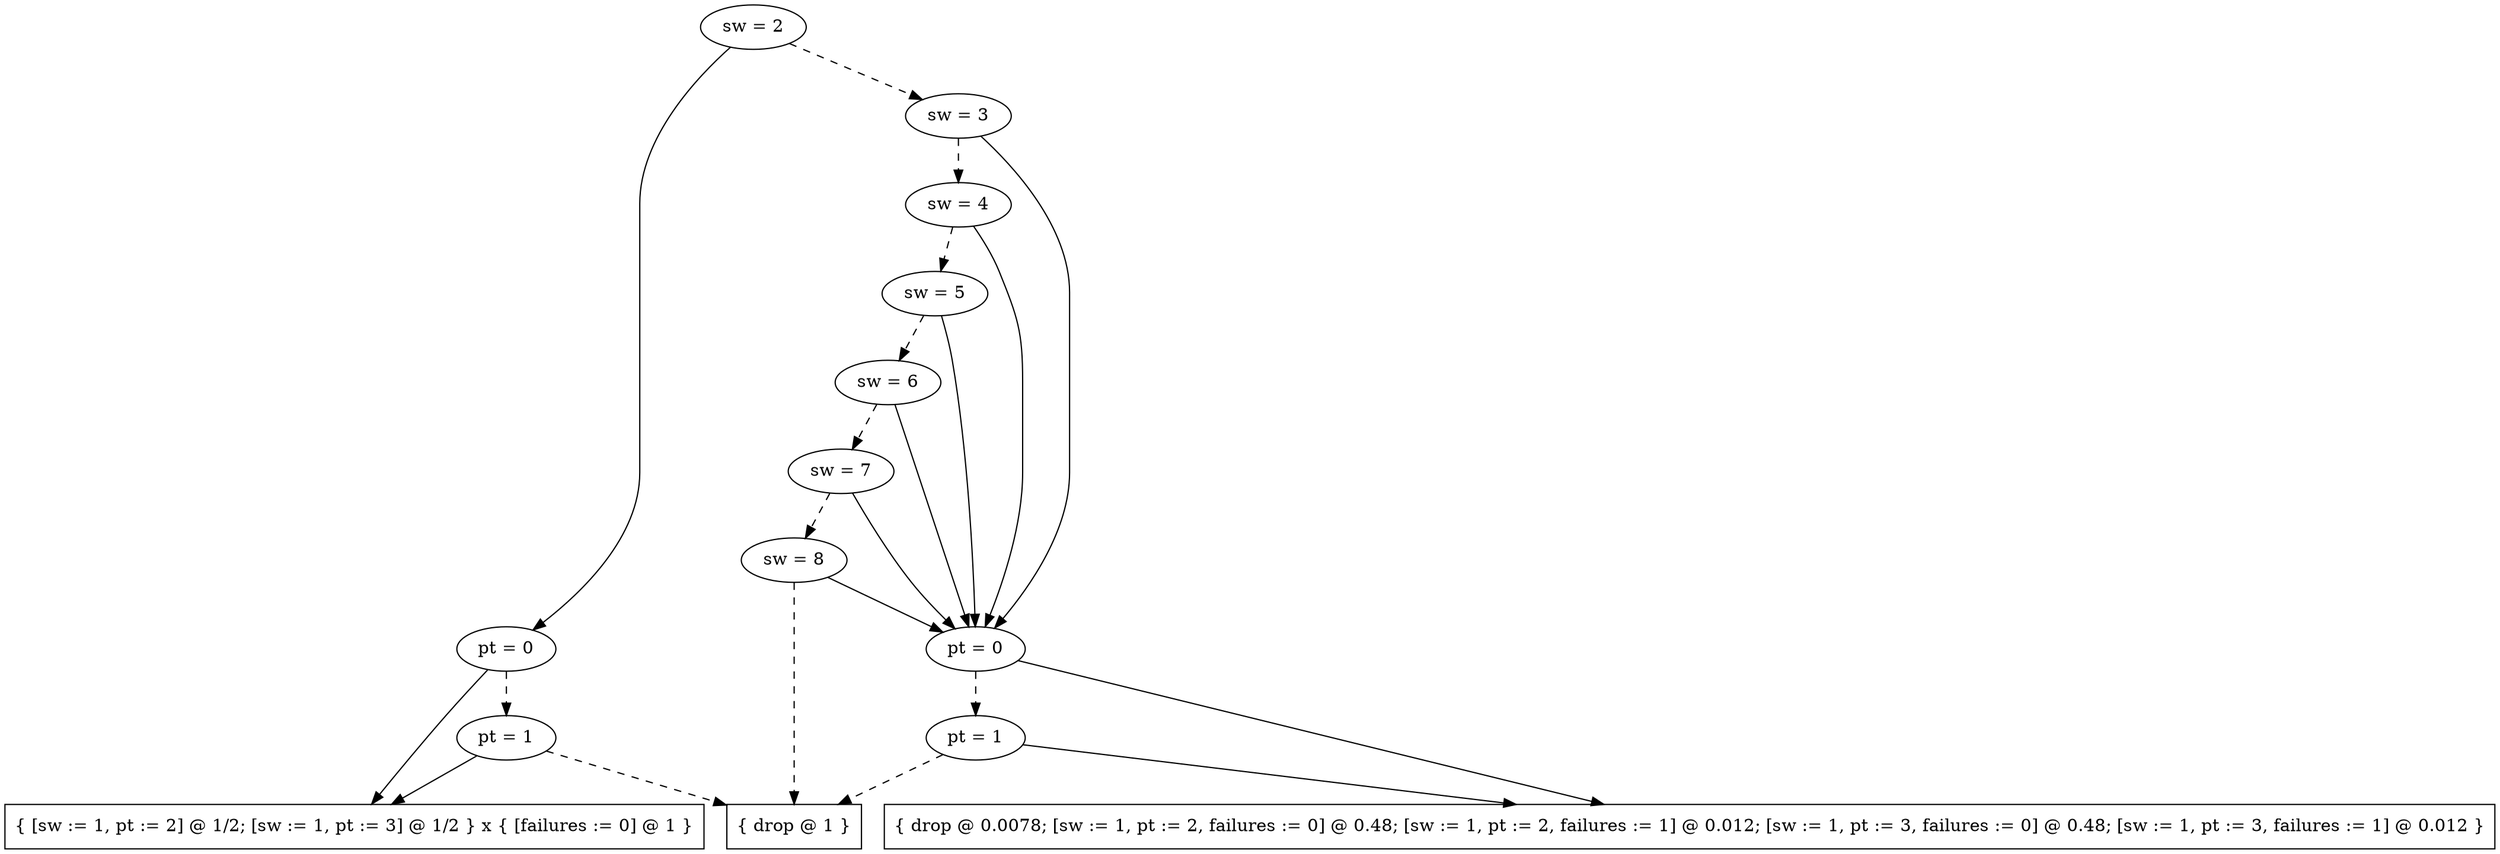 digraph tdk {
1226 [label="sw = 2"];
1226 -> 1211;
1226 -> 1224 [style="dashed"];
1211 [label="pt = 0"];
1211 -> 1130;
1211 -> 1157 [style="dashed"];
1130 [shape=box label="{ [sw := 1, pt := 2] @ 1/2; [sw := 1, pt := 3] @ 1/2 } x { [failures := 0] @ 1 }"];
1157 [label="pt = 1"];
1157 -> 1130;
1157 -> 0 [style="dashed"];
0 [shape=box label="{ drop @ 1 }"];
1224 [label="sw = 3"];
1224 -> 1194;
1224 -> 1222 [style="dashed"];
1194 [label="pt = 0"];
1194 -> 1113;
1194 -> 1140 [style="dashed"];
1113 [shape=box label="{ drop @ 0.0078; [sw := 1, pt := 2, failures := 0] @ 0.48; [sw := 1, pt := 2, failures := 1] @ 0.012; [sw := 1, pt := 3, failures := 0] @ 0.48; [sw := 1, pt := 3, failures := 1] @ 0.012 }"];
1140 [label="pt = 1"];
1140 -> 1113;
1140 -> 0 [style="dashed"];
1222 [label="sw = 4"];
1222 -> 1194;
1222 -> 1220 [style="dashed"];
1220 [label="sw = 5"];
1220 -> 1194;
1220 -> 1218 [style="dashed"];
1218 [label="sw = 6"];
1218 -> 1194;
1218 -> 1216 [style="dashed"];
1216 [label="sw = 7"];
1216 -> 1194;
1216 -> 1214 [style="dashed"];
1214 [label="sw = 8"];
1214 -> 1194;
1214 -> 0 [style="dashed"];
{rank=same; 1222 ;}
{rank=same; 1140 1157 ;}
{rank=same; 1220 ;}
{rank=same; 1224 ;}
{rank=same; 1226 ;}
{rank=same; 1216 ;}
{rank=same; 1214 ;}
{rank=same; 1218 ;}
{rank=same; 1194 1211 ;}
}
